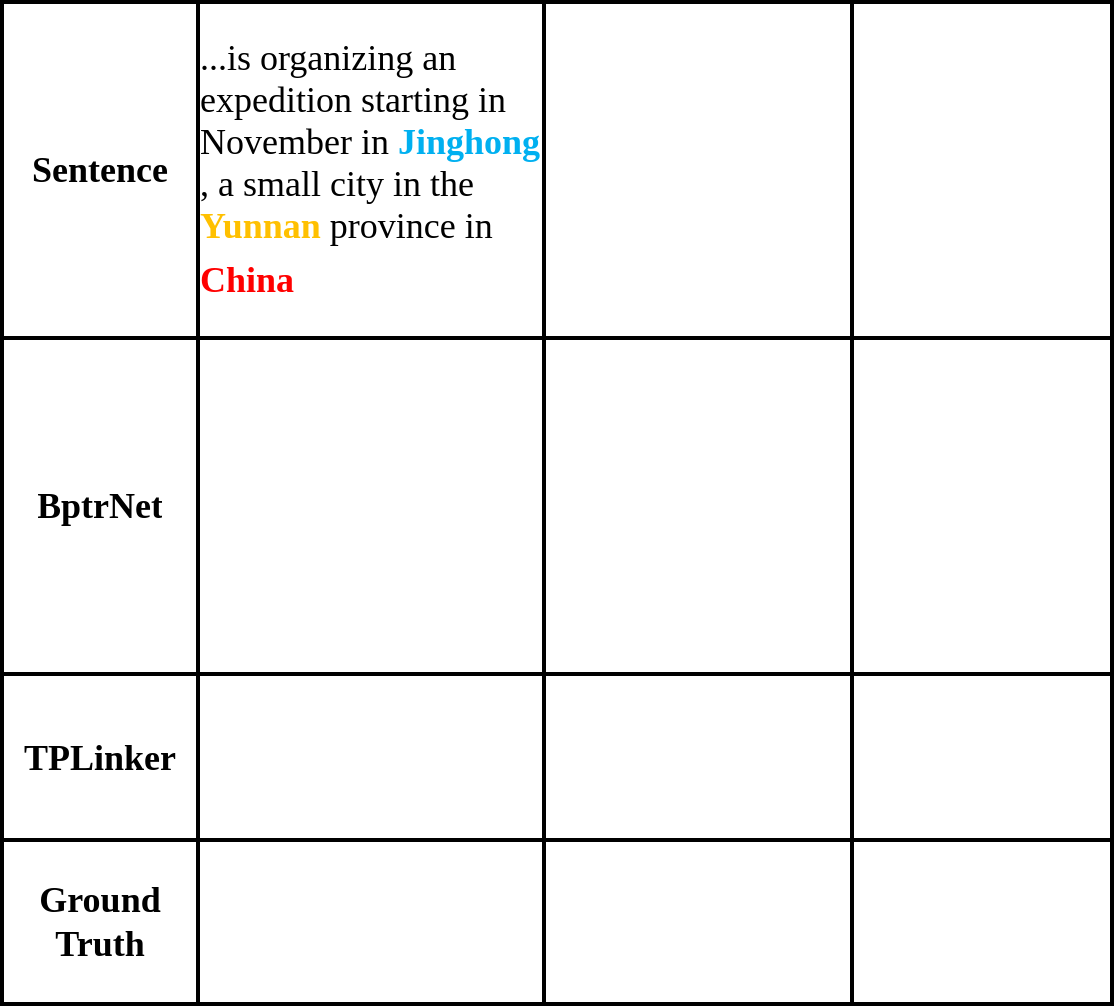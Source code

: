 <mxfile version="13.10.1" type="github">
  <diagram id="5vpmCnWidM8x6iWcZ2X5" name="Page-1">
    <mxGraphModel dx="870" dy="627" grid="1" gridSize="10" guides="1" tooltips="1" connect="1" arrows="1" fold="1" page="1" pageScale="1" pageWidth="827" pageHeight="1169" math="0" shadow="0">
      <root>
        <mxCell id="0" />
        <mxCell id="1" parent="0" />
        <mxCell id="fM8OL-0WpngBRwXDm8zp-1" value="" style="shape=table;html=1;whiteSpace=wrap;startSize=0;container=1;collapsible=0;childLayout=tableLayout;strokeWidth=2;perimeterSpacing=1;" vertex="1" parent="1">
          <mxGeometry x="160" y="40" width="555" height="501" as="geometry" />
        </mxCell>
        <mxCell id="fM8OL-0WpngBRwXDm8zp-2" value="" style="shape=partialRectangle;html=1;whiteSpace=wrap;collapsible=0;dropTarget=0;pointerEvents=0;fillColor=none;top=0;left=0;bottom=0;right=0;points=[[0,0.5],[1,0.5]];portConstraint=eastwest;" vertex="1" parent="fM8OL-0WpngBRwXDm8zp-1">
          <mxGeometry width="555" height="168" as="geometry" />
        </mxCell>
        <mxCell id="fM8OL-0WpngBRwXDm8zp-3" value="&lt;font face=&quot;Times New Roman&quot; style=&quot;font-size: 18px&quot;&gt;&lt;b&gt;Sentence&lt;/b&gt;&lt;/font&gt;" style="shape=partialRectangle;html=1;whiteSpace=wrap;connectable=0;overflow=hidden;fillColor=none;top=0;left=0;bottom=0;right=0;" vertex="1" parent="fM8OL-0WpngBRwXDm8zp-2">
          <mxGeometry width="98" height="168" as="geometry" />
        </mxCell>
        <mxCell id="fM8OL-0WpngBRwXDm8zp-4" value="&lt;p style=&quot;line-height: normal ; margin-top: 0pt ; margin-bottom: 0pt ; margin-left: 0in ; margin-right: 0in ; text-indent: 0in ; text-align: left ; direction: ltr ; unicode-bidi: embed ; word-break: normal&quot;&gt;&lt;font style=&quot;font-size: 18px&quot; face=&quot;Times New Roman&quot;&gt;&lt;span&gt;...is organizing an expedition starting in November in &lt;/span&gt;&lt;span style=&quot;color: rgb(0 , 176 , 240) ; font-weight: bold&quot;&gt;Jinghong&lt;/span&gt;&lt;span&gt; , a small city in the &lt;/span&gt;&lt;span style=&quot;color: rgb(255 , 192 , 0) ; font-weight: bold&quot;&gt;Yunnan&lt;/span&gt;&lt;span&gt; province in &lt;/span&gt;&lt;span style=&quot;color: red ; font-weight: bold&quot;&gt;China&lt;/span&gt;&lt;/font&gt;&lt;span style=&quot;font-size: 18.0pt ; color: red&quot;&gt; &lt;/span&gt;&lt;/p&gt;" style="shape=partialRectangle;html=1;whiteSpace=wrap;connectable=0;overflow=hidden;fillColor=none;top=0;left=0;bottom=0;right=0;" vertex="1" parent="fM8OL-0WpngBRwXDm8zp-2">
          <mxGeometry x="98" width="173" height="168" as="geometry" />
        </mxCell>
        <mxCell id="fM8OL-0WpngBRwXDm8zp-5" value="" style="shape=partialRectangle;html=1;whiteSpace=wrap;connectable=0;overflow=hidden;fillColor=none;top=0;left=0;bottom=0;right=0;" vertex="1" parent="fM8OL-0WpngBRwXDm8zp-2">
          <mxGeometry x="271" width="154" height="168" as="geometry" />
        </mxCell>
        <mxCell id="fM8OL-0WpngBRwXDm8zp-6" value="" style="shape=partialRectangle;html=1;whiteSpace=wrap;connectable=0;overflow=hidden;fillColor=none;top=0;left=0;bottom=0;right=0;" vertex="1" parent="fM8OL-0WpngBRwXDm8zp-2">
          <mxGeometry x="425" width="130" height="168" as="geometry" />
        </mxCell>
        <mxCell id="fM8OL-0WpngBRwXDm8zp-7" value="" style="shape=partialRectangle;html=1;whiteSpace=wrap;collapsible=0;dropTarget=0;pointerEvents=0;fillColor=none;top=0;left=0;bottom=0;right=0;points=[[0,0.5],[1,0.5]];portConstraint=eastwest;" vertex="1" parent="fM8OL-0WpngBRwXDm8zp-1">
          <mxGeometry y="168" width="555" height="168" as="geometry" />
        </mxCell>
        <mxCell id="fM8OL-0WpngBRwXDm8zp-8" value="&lt;b&gt;&lt;font face=&quot;Times New Roman&quot; style=&quot;font-size: 18px&quot;&gt;BptrNet&lt;/font&gt;&lt;/b&gt;" style="shape=partialRectangle;html=1;whiteSpace=wrap;connectable=0;overflow=hidden;fillColor=none;top=0;left=0;bottom=0;right=0;" vertex="1" parent="fM8OL-0WpngBRwXDm8zp-7">
          <mxGeometry width="98" height="168" as="geometry" />
        </mxCell>
        <mxCell id="fM8OL-0WpngBRwXDm8zp-9" value="" style="shape=partialRectangle;html=1;whiteSpace=wrap;connectable=0;overflow=hidden;fillColor=none;top=0;left=0;bottom=0;right=0;" vertex="1" parent="fM8OL-0WpngBRwXDm8zp-7">
          <mxGeometry x="98" width="173" height="168" as="geometry" />
        </mxCell>
        <mxCell id="fM8OL-0WpngBRwXDm8zp-10" value="" style="shape=partialRectangle;html=1;whiteSpace=wrap;connectable=0;overflow=hidden;fillColor=none;top=0;left=0;bottom=0;right=0;" vertex="1" parent="fM8OL-0WpngBRwXDm8zp-7">
          <mxGeometry x="271" width="154" height="168" as="geometry" />
        </mxCell>
        <mxCell id="fM8OL-0WpngBRwXDm8zp-11" value="" style="shape=partialRectangle;html=1;whiteSpace=wrap;connectable=0;overflow=hidden;fillColor=none;top=0;left=0;bottom=0;right=0;" vertex="1" parent="fM8OL-0WpngBRwXDm8zp-7">
          <mxGeometry x="425" width="130" height="168" as="geometry" />
        </mxCell>
        <mxCell id="fM8OL-0WpngBRwXDm8zp-12" value="" style="shape=partialRectangle;html=1;whiteSpace=wrap;collapsible=0;dropTarget=0;pointerEvents=0;fillColor=none;top=0;left=0;bottom=0;right=0;points=[[0,0.5],[1,0.5]];portConstraint=eastwest;" vertex="1" parent="fM8OL-0WpngBRwXDm8zp-1">
          <mxGeometry y="336" width="555" height="83" as="geometry" />
        </mxCell>
        <mxCell id="fM8OL-0WpngBRwXDm8zp-13" value="&lt;font style=&quot;font-size: 18px&quot; face=&quot;Times New Roman&quot;&gt;&lt;b&gt;TPLinker&lt;/b&gt;&lt;/font&gt;" style="shape=partialRectangle;html=1;whiteSpace=wrap;connectable=0;overflow=hidden;fillColor=none;top=0;left=0;bottom=0;right=0;" vertex="1" parent="fM8OL-0WpngBRwXDm8zp-12">
          <mxGeometry width="98" height="83" as="geometry" />
        </mxCell>
        <mxCell id="fM8OL-0WpngBRwXDm8zp-14" value="" style="shape=partialRectangle;html=1;whiteSpace=wrap;connectable=0;overflow=hidden;fillColor=none;top=0;left=0;bottom=0;right=0;" vertex="1" parent="fM8OL-0WpngBRwXDm8zp-12">
          <mxGeometry x="98" width="173" height="83" as="geometry" />
        </mxCell>
        <mxCell id="fM8OL-0WpngBRwXDm8zp-15" value="" style="shape=partialRectangle;html=1;whiteSpace=wrap;connectable=0;overflow=hidden;fillColor=none;top=0;left=0;bottom=0;right=0;" vertex="1" parent="fM8OL-0WpngBRwXDm8zp-12">
          <mxGeometry x="271" width="154" height="83" as="geometry" />
        </mxCell>
        <mxCell id="fM8OL-0WpngBRwXDm8zp-16" value="" style="shape=partialRectangle;html=1;whiteSpace=wrap;connectable=0;overflow=hidden;fillColor=none;top=0;left=0;bottom=0;right=0;" vertex="1" parent="fM8OL-0WpngBRwXDm8zp-12">
          <mxGeometry x="425" width="130" height="83" as="geometry" />
        </mxCell>
        <mxCell id="fM8OL-0WpngBRwXDm8zp-17" value="" style="shape=partialRectangle;html=1;whiteSpace=wrap;collapsible=0;dropTarget=0;pointerEvents=0;fillColor=none;top=0;left=0;bottom=0;right=0;points=[[0,0.5],[1,0.5]];portConstraint=eastwest;" vertex="1" parent="fM8OL-0WpngBRwXDm8zp-1">
          <mxGeometry y="419" width="555" height="82" as="geometry" />
        </mxCell>
        <mxCell id="fM8OL-0WpngBRwXDm8zp-18" value="&lt;p&gt;&lt;font face=&quot;Times New Roman&quot; size=&quot;1&quot;&gt;&lt;b style=&quot;font-size: 18px&quot;&gt;Ground Truth&lt;/b&gt;&lt;/font&gt;&lt;/p&gt;" style="shape=partialRectangle;html=1;whiteSpace=wrap;connectable=0;overflow=hidden;fillColor=none;top=0;left=0;bottom=0;right=0;" vertex="1" parent="fM8OL-0WpngBRwXDm8zp-17">
          <mxGeometry width="98" height="82" as="geometry" />
        </mxCell>
        <mxCell id="fM8OL-0WpngBRwXDm8zp-19" value="" style="shape=partialRectangle;html=1;whiteSpace=wrap;connectable=0;overflow=hidden;fillColor=none;top=0;left=0;bottom=0;right=0;" vertex="1" parent="fM8OL-0WpngBRwXDm8zp-17">
          <mxGeometry x="98" width="173" height="82" as="geometry" />
        </mxCell>
        <mxCell id="fM8OL-0WpngBRwXDm8zp-20" value="" style="shape=partialRectangle;html=1;whiteSpace=wrap;connectable=0;overflow=hidden;fillColor=none;top=0;left=0;bottom=0;right=0;" vertex="1" parent="fM8OL-0WpngBRwXDm8zp-17">
          <mxGeometry x="271" width="154" height="82" as="geometry" />
        </mxCell>
        <mxCell id="fM8OL-0WpngBRwXDm8zp-21" value="" style="shape=partialRectangle;html=1;whiteSpace=wrap;connectable=0;overflow=hidden;fillColor=none;top=0;left=0;bottom=0;right=0;" vertex="1" parent="fM8OL-0WpngBRwXDm8zp-17">
          <mxGeometry x="425" width="130" height="82" as="geometry" />
        </mxCell>
      </root>
    </mxGraphModel>
  </diagram>
</mxfile>
